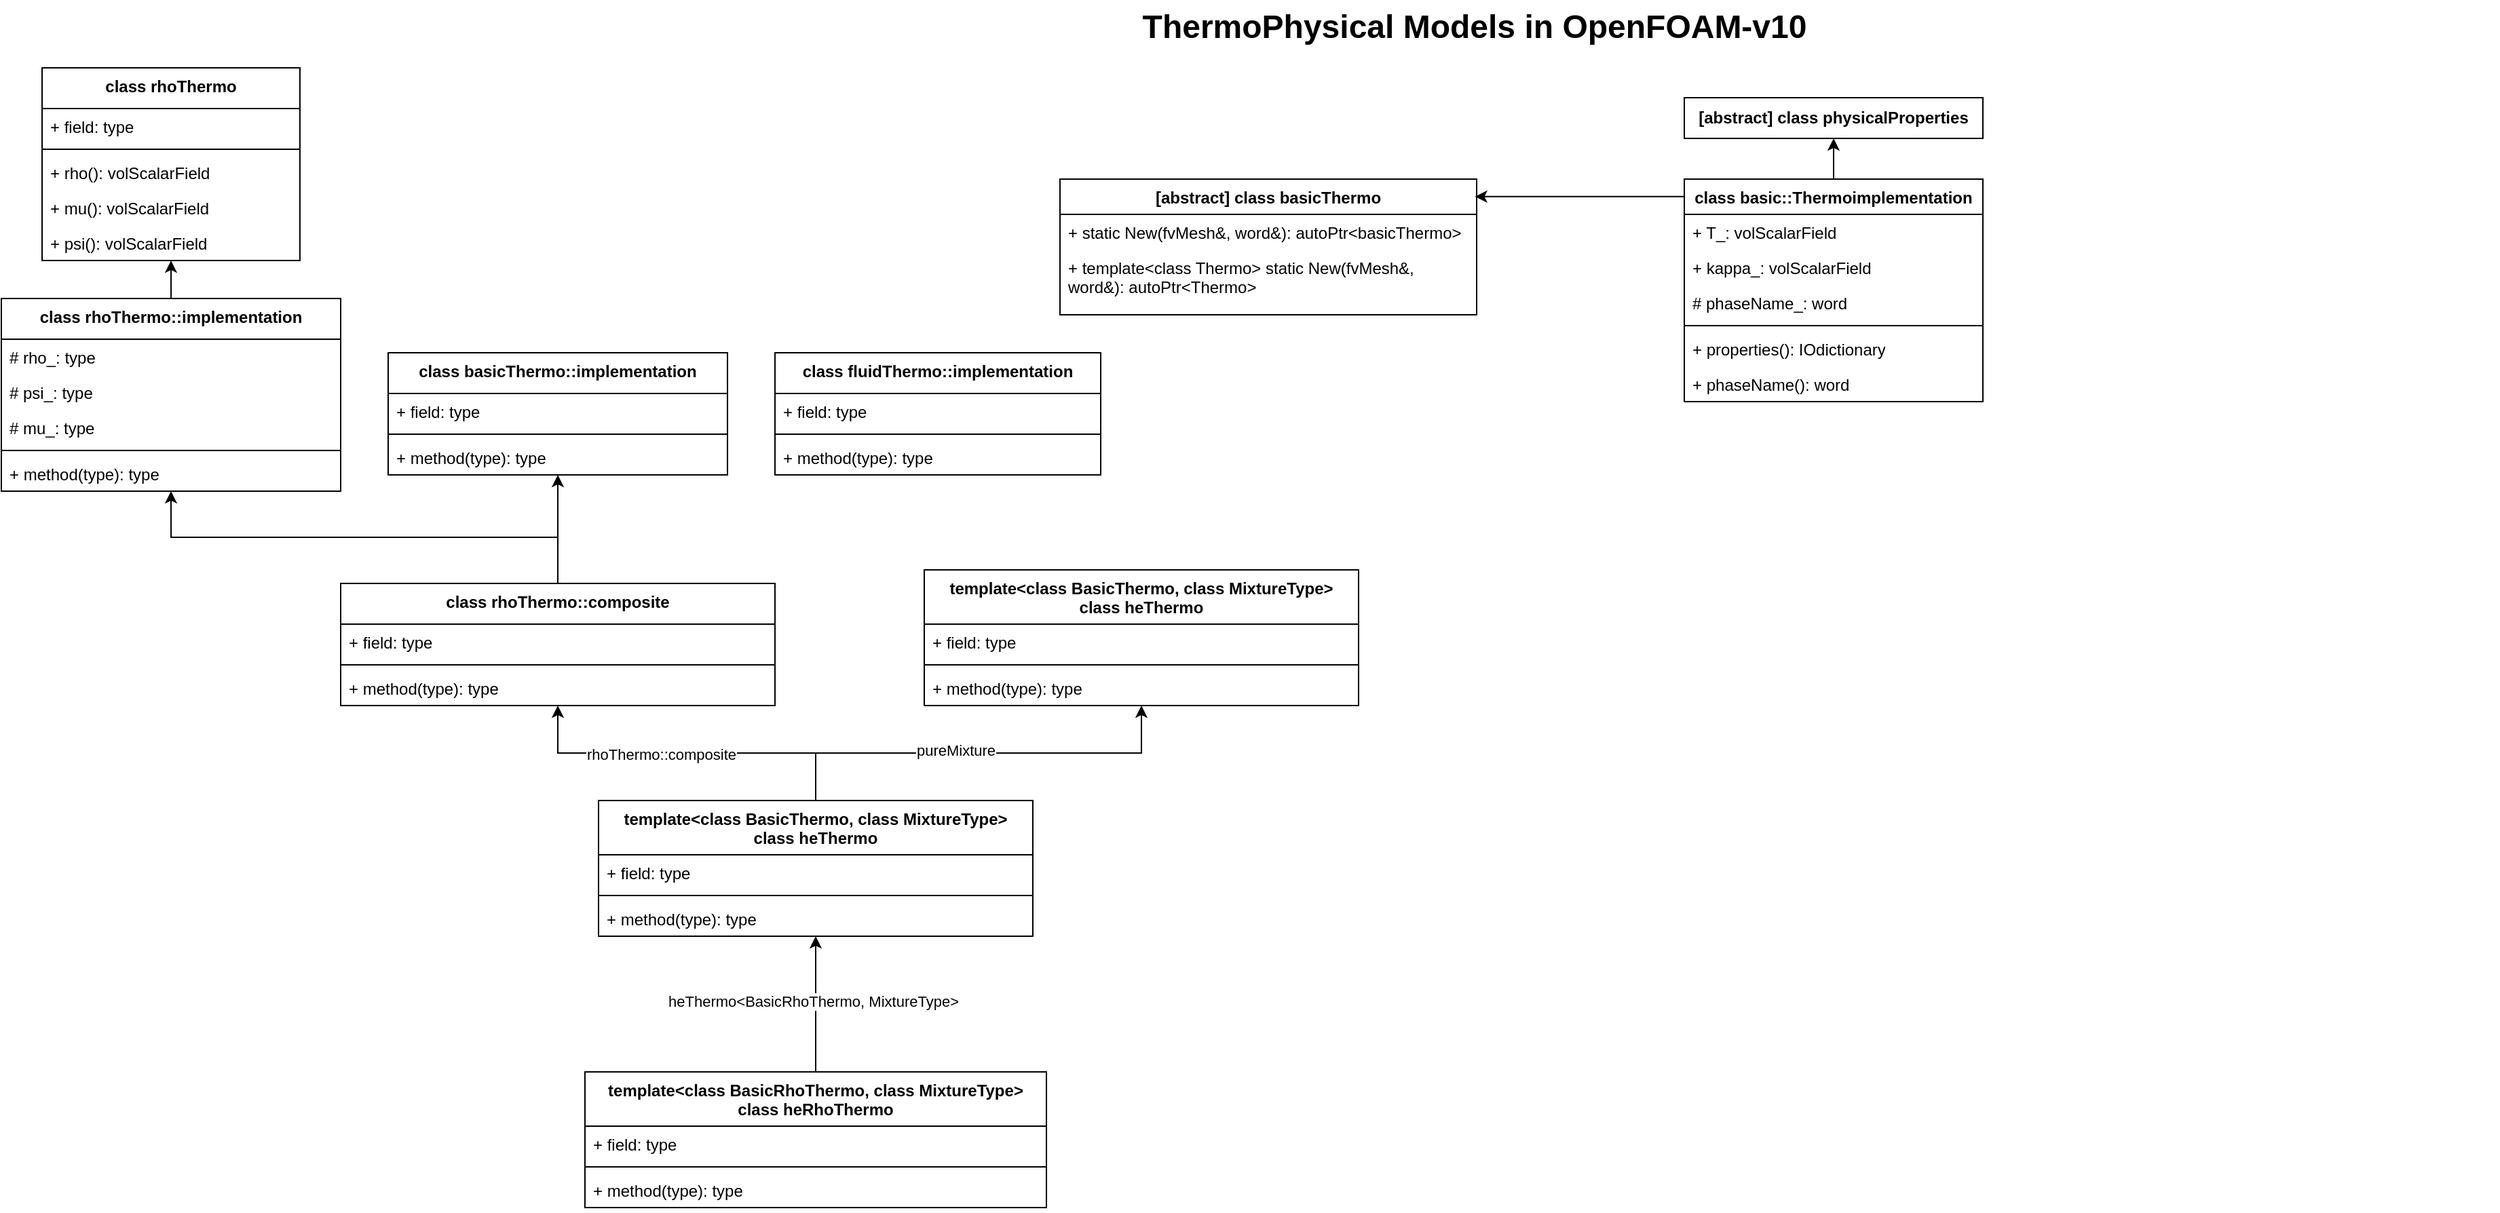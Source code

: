 <mxfile version="27.1.6">
  <diagram name="Page-1" id="929967ad-93f9-6ef4-fab6-5d389245f69c">
    <mxGraphModel dx="3696.5" dy="1061" grid="1" gridSize="10" guides="1" tooltips="1" connect="1" arrows="1" fold="1" page="1" pageScale="1.5" pageWidth="1169" pageHeight="826" background="none" math="0" shadow="0">
      <root>
        <mxCell id="0" style=";html=1;" />
        <mxCell id="1" style=";html=1;" parent="0" />
        <mxCell id="1672d66443f91eb5-23" value="ThermoPhysical Models in OpenFOAM-v10" style="text;strokeColor=none;fillColor=none;html=1;fontSize=24;fontStyle=1;verticalAlign=middle;align=center;" parent="1" vertex="1">
          <mxGeometry x="120" y="40" width="1510" height="40" as="geometry" />
        </mxCell>
        <mxCell id="pPJwcBT-VZS1vUnsElvL-1" value="[abstract] class basicThermo" style="swimlane;fontStyle=1;align=center;verticalAlign=top;childLayout=stackLayout;horizontal=1;startSize=26;horizontalStack=0;resizeParent=1;resizeParentMax=0;resizeLast=0;collapsible=1;marginBottom=0;whiteSpace=wrap;html=1;" vertex="1" parent="1">
          <mxGeometry x="570" y="172" width="307" height="100" as="geometry">
            <mxRectangle x="797" y="150" width="140" height="30" as="alternateBounds" />
          </mxGeometry>
        </mxCell>
        <mxCell id="pPJwcBT-VZS1vUnsElvL-4" value="+ static New(fvMesh&amp;amp;, word&amp;amp;): autoPtr&amp;lt;basicThermo&amp;gt;" style="text;strokeColor=none;fillColor=none;align=left;verticalAlign=top;spacingLeft=4;spacingRight=4;overflow=hidden;rotatable=0;points=[[0,0.5],[1,0.5]];portConstraint=eastwest;whiteSpace=wrap;html=1;" vertex="1" parent="pPJwcBT-VZS1vUnsElvL-1">
          <mxGeometry y="26" width="307" height="26" as="geometry" />
        </mxCell>
        <mxCell id="pPJwcBT-VZS1vUnsElvL-18" value="+ template&amp;lt;class Thermo&amp;gt; static New(fvMesh&amp;amp;, word&amp;amp;): autoPtr&amp;lt;Thermo&amp;gt;" style="text;strokeColor=none;fillColor=none;align=left;verticalAlign=top;spacingLeft=4;spacingRight=4;overflow=hidden;rotatable=0;points=[[0,0.5],[1,0.5]];portConstraint=eastwest;whiteSpace=wrap;html=1;" vertex="1" parent="pPJwcBT-VZS1vUnsElvL-1">
          <mxGeometry y="52" width="307" height="48" as="geometry" />
        </mxCell>
        <mxCell id="pPJwcBT-VZS1vUnsElvL-16" style="edgeStyle=orthogonalEdgeStyle;rounded=0;orthogonalLoop=1;jettySize=auto;html=1;exitX=0.5;exitY=0;exitDx=0;exitDy=0;entryX=0.5;entryY=1;entryDx=0;entryDy=0;" edge="1" parent="1" source="pPJwcBT-VZS1vUnsElvL-8" target="pPJwcBT-VZS1vUnsElvL-15">
          <mxGeometry relative="1" as="geometry" />
        </mxCell>
        <mxCell id="pPJwcBT-VZS1vUnsElvL-8" value="class basic::Thermoimplementation" style="swimlane;fontStyle=1;align=center;verticalAlign=top;childLayout=stackLayout;horizontal=1;startSize=26;horizontalStack=0;resizeParent=1;resizeParentMax=0;resizeLast=0;collapsible=1;marginBottom=0;whiteSpace=wrap;html=1;" vertex="1" parent="1">
          <mxGeometry x="1030" y="172" width="220" height="164" as="geometry">
            <mxRectangle x="797" y="150" width="140" height="30" as="alternateBounds" />
          </mxGeometry>
        </mxCell>
        <mxCell id="pPJwcBT-VZS1vUnsElvL-9" value="+ T_: volScalarField" style="text;strokeColor=none;fillColor=none;align=left;verticalAlign=top;spacingLeft=4;spacingRight=4;overflow=hidden;rotatable=0;points=[[0,0.5],[1,0.5]];portConstraint=eastwest;whiteSpace=wrap;html=1;" vertex="1" parent="pPJwcBT-VZS1vUnsElvL-8">
          <mxGeometry y="26" width="220" height="26" as="geometry" />
        </mxCell>
        <mxCell id="pPJwcBT-VZS1vUnsElvL-10" value="+ kappa_: volScalarField" style="text;strokeColor=none;fillColor=none;align=left;verticalAlign=top;spacingLeft=4;spacingRight=4;overflow=hidden;rotatable=0;points=[[0,0.5],[1,0.5]];portConstraint=eastwest;whiteSpace=wrap;html=1;" vertex="1" parent="pPJwcBT-VZS1vUnsElvL-8">
          <mxGeometry y="52" width="220" height="26" as="geometry" />
        </mxCell>
        <mxCell id="pPJwcBT-VZS1vUnsElvL-11" value="# phaseName_: word" style="text;strokeColor=none;fillColor=none;align=left;verticalAlign=top;spacingLeft=4;spacingRight=4;overflow=hidden;rotatable=0;points=[[0,0.5],[1,0.5]];portConstraint=eastwest;whiteSpace=wrap;html=1;" vertex="1" parent="pPJwcBT-VZS1vUnsElvL-8">
          <mxGeometry y="78" width="220" height="26" as="geometry" />
        </mxCell>
        <mxCell id="pPJwcBT-VZS1vUnsElvL-12" value="" style="line;strokeWidth=1;fillColor=none;align=left;verticalAlign=middle;spacingTop=-1;spacingLeft=3;spacingRight=3;rotatable=0;labelPosition=right;points=[];portConstraint=eastwest;strokeColor=inherit;" vertex="1" parent="pPJwcBT-VZS1vUnsElvL-8">
          <mxGeometry y="104" width="220" height="8" as="geometry" />
        </mxCell>
        <mxCell id="pPJwcBT-VZS1vUnsElvL-13" value="+ properties(): IOdictionary" style="text;strokeColor=none;fillColor=none;align=left;verticalAlign=top;spacingLeft=4;spacingRight=4;overflow=hidden;rotatable=0;points=[[0,0.5],[1,0.5]];portConstraint=eastwest;whiteSpace=wrap;html=1;" vertex="1" parent="pPJwcBT-VZS1vUnsElvL-8">
          <mxGeometry y="112" width="220" height="26" as="geometry" />
        </mxCell>
        <mxCell id="pPJwcBT-VZS1vUnsElvL-17" value="+ phaseName(): word" style="text;strokeColor=none;fillColor=none;align=left;verticalAlign=top;spacingLeft=4;spacingRight=4;overflow=hidden;rotatable=0;points=[[0,0.5],[1,0.5]];portConstraint=eastwest;whiteSpace=wrap;html=1;" vertex="1" parent="pPJwcBT-VZS1vUnsElvL-8">
          <mxGeometry y="138" width="220" height="26" as="geometry" />
        </mxCell>
        <mxCell id="pPJwcBT-VZS1vUnsElvL-14" style="edgeStyle=orthogonalEdgeStyle;rounded=0;orthogonalLoop=1;jettySize=auto;html=1;exitX=0;exitY=0.088;exitDx=0;exitDy=0;exitPerimeter=0;entryX=0.996;entryY=0.129;entryDx=0;entryDy=0;entryPerimeter=0;" edge="1" parent="1" source="pPJwcBT-VZS1vUnsElvL-8" target="pPJwcBT-VZS1vUnsElvL-1">
          <mxGeometry relative="1" as="geometry">
            <mxPoint x="1010" y="185" as="sourcePoint" />
            <mxPoint x="930" y="210" as="targetPoint" />
            <Array as="points">
              <mxPoint x="1030" y="185" />
            </Array>
          </mxGeometry>
        </mxCell>
        <mxCell id="pPJwcBT-VZS1vUnsElvL-15" value="&lt;b&gt;[abstract] class physicalProperties&lt;/b&gt;" style="html=1;whiteSpace=wrap;" vertex="1" parent="1">
          <mxGeometry x="1030" y="112" width="220" height="30" as="geometry" />
        </mxCell>
        <mxCell id="pPJwcBT-VZS1vUnsElvL-27" style="edgeStyle=orthogonalEdgeStyle;rounded=0;orthogonalLoop=1;jettySize=auto;html=1;exitX=0.5;exitY=0;exitDx=0;exitDy=0;" edge="1" parent="1" source="pPJwcBT-VZS1vUnsElvL-19" target="pPJwcBT-VZS1vUnsElvL-23">
          <mxGeometry relative="1" as="geometry" />
        </mxCell>
        <mxCell id="pPJwcBT-VZS1vUnsElvL-28" value="heThermo&amp;lt;BasicRhoThermo, MixtureType&amp;gt;" style="edgeLabel;html=1;align=center;verticalAlign=middle;resizable=0;points=[];" vertex="1" connectable="0" parent="pPJwcBT-VZS1vUnsElvL-27">
          <mxGeometry x="0.063" y="2" relative="1" as="geometry">
            <mxPoint y="1" as="offset" />
          </mxGeometry>
        </mxCell>
        <mxCell id="pPJwcBT-VZS1vUnsElvL-19" value="&lt;div&gt;template&amp;lt;class BasicRhoThermo, class MixtureType&amp;gt;&lt;/div&gt;&lt;div&gt;class heRhoThermo&lt;/div&gt;" style="swimlane;fontStyle=1;align=center;verticalAlign=top;childLayout=stackLayout;horizontal=1;startSize=40;horizontalStack=0;resizeParent=1;resizeParentMax=0;resizeLast=0;collapsible=1;marginBottom=0;whiteSpace=wrap;html=1;" vertex="1" parent="1">
          <mxGeometry x="220" y="830" width="340" height="100" as="geometry" />
        </mxCell>
        <mxCell id="pPJwcBT-VZS1vUnsElvL-20" value="+ field: type" style="text;strokeColor=none;fillColor=none;align=left;verticalAlign=top;spacingLeft=4;spacingRight=4;overflow=hidden;rotatable=0;points=[[0,0.5],[1,0.5]];portConstraint=eastwest;whiteSpace=wrap;html=1;" vertex="1" parent="pPJwcBT-VZS1vUnsElvL-19">
          <mxGeometry y="40" width="340" height="26" as="geometry" />
        </mxCell>
        <mxCell id="pPJwcBT-VZS1vUnsElvL-21" value="" style="line;strokeWidth=1;fillColor=none;align=left;verticalAlign=middle;spacingTop=-1;spacingLeft=3;spacingRight=3;rotatable=0;labelPosition=right;points=[];portConstraint=eastwest;strokeColor=inherit;" vertex="1" parent="pPJwcBT-VZS1vUnsElvL-19">
          <mxGeometry y="66" width="340" height="8" as="geometry" />
        </mxCell>
        <mxCell id="pPJwcBT-VZS1vUnsElvL-22" value="+ method(type): type" style="text;strokeColor=none;fillColor=none;align=left;verticalAlign=top;spacingLeft=4;spacingRight=4;overflow=hidden;rotatable=0;points=[[0,0.5],[1,0.5]];portConstraint=eastwest;whiteSpace=wrap;html=1;" vertex="1" parent="pPJwcBT-VZS1vUnsElvL-19">
          <mxGeometry y="74" width="340" height="26" as="geometry" />
        </mxCell>
        <mxCell id="pPJwcBT-VZS1vUnsElvL-33" style="edgeStyle=orthogonalEdgeStyle;rounded=0;orthogonalLoop=1;jettySize=auto;html=1;exitX=0.5;exitY=0;exitDx=0;exitDy=0;" edge="1" parent="1" source="pPJwcBT-VZS1vUnsElvL-23" target="pPJwcBT-VZS1vUnsElvL-29">
          <mxGeometry relative="1" as="geometry" />
        </mxCell>
        <mxCell id="pPJwcBT-VZS1vUnsElvL-34" value="pureMixture" style="edgeLabel;html=1;align=center;verticalAlign=middle;resizable=0;points=[];" vertex="1" connectable="0" parent="pPJwcBT-VZS1vUnsElvL-33">
          <mxGeometry x="-0.111" y="2" relative="1" as="geometry">
            <mxPoint as="offset" />
          </mxGeometry>
        </mxCell>
        <mxCell id="pPJwcBT-VZS1vUnsElvL-39" style="edgeStyle=orthogonalEdgeStyle;rounded=0;orthogonalLoop=1;jettySize=auto;html=1;exitX=0.5;exitY=0;exitDx=0;exitDy=0;" edge="1" parent="1" source="pPJwcBT-VZS1vUnsElvL-23" target="pPJwcBT-VZS1vUnsElvL-35">
          <mxGeometry relative="1" as="geometry" />
        </mxCell>
        <mxCell id="pPJwcBT-VZS1vUnsElvL-40" value="rhoThermo::composite" style="edgeLabel;html=1;align=center;verticalAlign=middle;resizable=0;points=[];" vertex="1" connectable="0" parent="pPJwcBT-VZS1vUnsElvL-39">
          <mxGeometry x="0.147" y="1" relative="1" as="geometry">
            <mxPoint as="offset" />
          </mxGeometry>
        </mxCell>
        <mxCell id="pPJwcBT-VZS1vUnsElvL-23" value="&lt;div&gt;template&amp;lt;class BasicThermo, class MixtureType&amp;gt;&lt;/div&gt;&lt;div&gt;class heThermo&lt;/div&gt;" style="swimlane;fontStyle=1;align=center;verticalAlign=top;childLayout=stackLayout;horizontal=1;startSize=40;horizontalStack=0;resizeParent=1;resizeParentMax=0;resizeLast=0;collapsible=1;marginBottom=0;whiteSpace=wrap;html=1;" vertex="1" parent="1">
          <mxGeometry x="230" y="630" width="320" height="100" as="geometry" />
        </mxCell>
        <mxCell id="pPJwcBT-VZS1vUnsElvL-24" value="+ field: type" style="text;strokeColor=none;fillColor=none;align=left;verticalAlign=top;spacingLeft=4;spacingRight=4;overflow=hidden;rotatable=0;points=[[0,0.5],[1,0.5]];portConstraint=eastwest;whiteSpace=wrap;html=1;" vertex="1" parent="pPJwcBT-VZS1vUnsElvL-23">
          <mxGeometry y="40" width="320" height="26" as="geometry" />
        </mxCell>
        <mxCell id="pPJwcBT-VZS1vUnsElvL-25" value="" style="line;strokeWidth=1;fillColor=none;align=left;verticalAlign=middle;spacingTop=-1;spacingLeft=3;spacingRight=3;rotatable=0;labelPosition=right;points=[];portConstraint=eastwest;strokeColor=inherit;" vertex="1" parent="pPJwcBT-VZS1vUnsElvL-23">
          <mxGeometry y="66" width="320" height="8" as="geometry" />
        </mxCell>
        <mxCell id="pPJwcBT-VZS1vUnsElvL-26" value="+ method(type): type" style="text;strokeColor=none;fillColor=none;align=left;verticalAlign=top;spacingLeft=4;spacingRight=4;overflow=hidden;rotatable=0;points=[[0,0.5],[1,0.5]];portConstraint=eastwest;whiteSpace=wrap;html=1;" vertex="1" parent="pPJwcBT-VZS1vUnsElvL-23">
          <mxGeometry y="74" width="320" height="26" as="geometry" />
        </mxCell>
        <mxCell id="pPJwcBT-VZS1vUnsElvL-29" value="&lt;div&gt;template&amp;lt;class BasicThermo, class MixtureType&amp;gt;&lt;/div&gt;&lt;div&gt;class heThermo&lt;/div&gt;" style="swimlane;fontStyle=1;align=center;verticalAlign=top;childLayout=stackLayout;horizontal=1;startSize=40;horizontalStack=0;resizeParent=1;resizeParentMax=0;resizeLast=0;collapsible=1;marginBottom=0;whiteSpace=wrap;html=1;" vertex="1" parent="1">
          <mxGeometry x="470" y="460" width="320" height="100" as="geometry" />
        </mxCell>
        <mxCell id="pPJwcBT-VZS1vUnsElvL-30" value="+ field: type" style="text;strokeColor=none;fillColor=none;align=left;verticalAlign=top;spacingLeft=4;spacingRight=4;overflow=hidden;rotatable=0;points=[[0,0.5],[1,0.5]];portConstraint=eastwest;whiteSpace=wrap;html=1;" vertex="1" parent="pPJwcBT-VZS1vUnsElvL-29">
          <mxGeometry y="40" width="320" height="26" as="geometry" />
        </mxCell>
        <mxCell id="pPJwcBT-VZS1vUnsElvL-31" value="" style="line;strokeWidth=1;fillColor=none;align=left;verticalAlign=middle;spacingTop=-1;spacingLeft=3;spacingRight=3;rotatable=0;labelPosition=right;points=[];portConstraint=eastwest;strokeColor=inherit;" vertex="1" parent="pPJwcBT-VZS1vUnsElvL-29">
          <mxGeometry y="66" width="320" height="8" as="geometry" />
        </mxCell>
        <mxCell id="pPJwcBT-VZS1vUnsElvL-32" value="+ method(type): type" style="text;strokeColor=none;fillColor=none;align=left;verticalAlign=top;spacingLeft=4;spacingRight=4;overflow=hidden;rotatable=0;points=[[0,0.5],[1,0.5]];portConstraint=eastwest;whiteSpace=wrap;html=1;" vertex="1" parent="pPJwcBT-VZS1vUnsElvL-29">
          <mxGeometry y="74" width="320" height="26" as="geometry" />
        </mxCell>
        <mxCell id="pPJwcBT-VZS1vUnsElvL-50" value="" style="edgeStyle=orthogonalEdgeStyle;rounded=0;orthogonalLoop=1;jettySize=auto;html=1;" edge="1" parent="1" source="pPJwcBT-VZS1vUnsElvL-35" target="pPJwcBT-VZS1vUnsElvL-46">
          <mxGeometry relative="1" as="geometry" />
        </mxCell>
        <mxCell id="pPJwcBT-VZS1vUnsElvL-65" style="edgeStyle=orthogonalEdgeStyle;rounded=0;orthogonalLoop=1;jettySize=auto;html=1;exitX=0.5;exitY=0;exitDx=0;exitDy=0;" edge="1" parent="1" source="pPJwcBT-VZS1vUnsElvL-35" target="pPJwcBT-VZS1vUnsElvL-61">
          <mxGeometry relative="1" as="geometry" />
        </mxCell>
        <mxCell id="pPJwcBT-VZS1vUnsElvL-35" value="&lt;div&gt;&lt;span style=&quot;background-color: transparent; color: light-dark(rgb(0, 0, 0), rgb(255, 255, 255));&quot;&gt;class rhoThermo::composite&lt;/span&gt;&lt;/div&gt;" style="swimlane;fontStyle=1;align=center;verticalAlign=top;childLayout=stackLayout;horizontal=1;startSize=30;horizontalStack=0;resizeParent=1;resizeParentMax=0;resizeLast=0;collapsible=1;marginBottom=0;whiteSpace=wrap;html=1;" vertex="1" parent="1">
          <mxGeometry x="40" y="470" width="320" height="90" as="geometry" />
        </mxCell>
        <mxCell id="pPJwcBT-VZS1vUnsElvL-36" value="+ field: type" style="text;strokeColor=none;fillColor=none;align=left;verticalAlign=top;spacingLeft=4;spacingRight=4;overflow=hidden;rotatable=0;points=[[0,0.5],[1,0.5]];portConstraint=eastwest;whiteSpace=wrap;html=1;" vertex="1" parent="pPJwcBT-VZS1vUnsElvL-35">
          <mxGeometry y="30" width="320" height="26" as="geometry" />
        </mxCell>
        <mxCell id="pPJwcBT-VZS1vUnsElvL-37" value="" style="line;strokeWidth=1;fillColor=none;align=left;verticalAlign=middle;spacingTop=-1;spacingLeft=3;spacingRight=3;rotatable=0;labelPosition=right;points=[];portConstraint=eastwest;strokeColor=inherit;" vertex="1" parent="pPJwcBT-VZS1vUnsElvL-35">
          <mxGeometry y="56" width="320" height="8" as="geometry" />
        </mxCell>
        <mxCell id="pPJwcBT-VZS1vUnsElvL-38" value="+ method(type): type" style="text;strokeColor=none;fillColor=none;align=left;verticalAlign=top;spacingLeft=4;spacingRight=4;overflow=hidden;rotatable=0;points=[[0,0.5],[1,0.5]];portConstraint=eastwest;whiteSpace=wrap;html=1;" vertex="1" parent="pPJwcBT-VZS1vUnsElvL-35">
          <mxGeometry y="64" width="320" height="26" as="geometry" />
        </mxCell>
        <mxCell id="pPJwcBT-VZS1vUnsElvL-46" value="&lt;div&gt;&lt;span style=&quot;background-color: transparent; color: light-dark(rgb(0, 0, 0), rgb(255, 255, 255));&quot;&gt;class basicThermo::implementation&lt;/span&gt;&lt;/div&gt;" style="swimlane;fontStyle=1;align=center;verticalAlign=top;childLayout=stackLayout;horizontal=1;startSize=30;horizontalStack=0;resizeParent=1;resizeParentMax=0;resizeLast=0;collapsible=1;marginBottom=0;whiteSpace=wrap;html=1;" vertex="1" parent="1">
          <mxGeometry x="75" y="300" width="250" height="90" as="geometry" />
        </mxCell>
        <mxCell id="pPJwcBT-VZS1vUnsElvL-47" value="+ field: type" style="text;strokeColor=none;fillColor=none;align=left;verticalAlign=top;spacingLeft=4;spacingRight=4;overflow=hidden;rotatable=0;points=[[0,0.5],[1,0.5]];portConstraint=eastwest;whiteSpace=wrap;html=1;" vertex="1" parent="pPJwcBT-VZS1vUnsElvL-46">
          <mxGeometry y="30" width="250" height="26" as="geometry" />
        </mxCell>
        <mxCell id="pPJwcBT-VZS1vUnsElvL-48" value="" style="line;strokeWidth=1;fillColor=none;align=left;verticalAlign=middle;spacingTop=-1;spacingLeft=3;spacingRight=3;rotatable=0;labelPosition=right;points=[];portConstraint=eastwest;strokeColor=inherit;" vertex="1" parent="pPJwcBT-VZS1vUnsElvL-46">
          <mxGeometry y="56" width="250" height="8" as="geometry" />
        </mxCell>
        <mxCell id="pPJwcBT-VZS1vUnsElvL-49" value="+ method(type): type" style="text;strokeColor=none;fillColor=none;align=left;verticalAlign=top;spacingLeft=4;spacingRight=4;overflow=hidden;rotatable=0;points=[[0,0.5],[1,0.5]];portConstraint=eastwest;whiteSpace=wrap;html=1;" vertex="1" parent="pPJwcBT-VZS1vUnsElvL-46">
          <mxGeometry y="64" width="250" height="26" as="geometry" />
        </mxCell>
        <mxCell id="pPJwcBT-VZS1vUnsElvL-57" value="&lt;div&gt;&lt;span style=&quot;background-color: transparent; color: light-dark(rgb(0, 0, 0), rgb(255, 255, 255));&quot;&gt;class fluidThermo::implementation&lt;/span&gt;&lt;/div&gt;" style="swimlane;fontStyle=1;align=center;verticalAlign=top;childLayout=stackLayout;horizontal=1;startSize=30;horizontalStack=0;resizeParent=1;resizeParentMax=0;resizeLast=0;collapsible=1;marginBottom=0;whiteSpace=wrap;html=1;" vertex="1" parent="1">
          <mxGeometry x="360" y="300" width="240" height="90" as="geometry" />
        </mxCell>
        <mxCell id="pPJwcBT-VZS1vUnsElvL-58" value="+ field: type" style="text;strokeColor=none;fillColor=none;align=left;verticalAlign=top;spacingLeft=4;spacingRight=4;overflow=hidden;rotatable=0;points=[[0,0.5],[1,0.5]];portConstraint=eastwest;whiteSpace=wrap;html=1;" vertex="1" parent="pPJwcBT-VZS1vUnsElvL-57">
          <mxGeometry y="30" width="240" height="26" as="geometry" />
        </mxCell>
        <mxCell id="pPJwcBT-VZS1vUnsElvL-59" value="" style="line;strokeWidth=1;fillColor=none;align=left;verticalAlign=middle;spacingTop=-1;spacingLeft=3;spacingRight=3;rotatable=0;labelPosition=right;points=[];portConstraint=eastwest;strokeColor=inherit;" vertex="1" parent="pPJwcBT-VZS1vUnsElvL-57">
          <mxGeometry y="56" width="240" height="8" as="geometry" />
        </mxCell>
        <mxCell id="pPJwcBT-VZS1vUnsElvL-60" value="+ method(type): type" style="text;strokeColor=none;fillColor=none;align=left;verticalAlign=top;spacingLeft=4;spacingRight=4;overflow=hidden;rotatable=0;points=[[0,0.5],[1,0.5]];portConstraint=eastwest;whiteSpace=wrap;html=1;" vertex="1" parent="pPJwcBT-VZS1vUnsElvL-57">
          <mxGeometry y="64" width="240" height="26" as="geometry" />
        </mxCell>
        <mxCell id="pPJwcBT-VZS1vUnsElvL-70" value="" style="edgeStyle=orthogonalEdgeStyle;rounded=0;orthogonalLoop=1;jettySize=auto;html=1;" edge="1" parent="1" source="pPJwcBT-VZS1vUnsElvL-61" target="pPJwcBT-VZS1vUnsElvL-66">
          <mxGeometry relative="1" as="geometry" />
        </mxCell>
        <mxCell id="pPJwcBT-VZS1vUnsElvL-61" value="&lt;div&gt;&lt;span style=&quot;background-color: transparent; color: light-dark(rgb(0, 0, 0), rgb(255, 255, 255));&quot;&gt;class rhoThermo::implementation&lt;/span&gt;&lt;/div&gt;" style="swimlane;fontStyle=1;align=center;verticalAlign=top;childLayout=stackLayout;horizontal=1;startSize=30;horizontalStack=0;resizeParent=1;resizeParentMax=0;resizeLast=0;collapsible=1;marginBottom=0;whiteSpace=wrap;html=1;" vertex="1" parent="1">
          <mxGeometry x="-210" y="260" width="250" height="142" as="geometry" />
        </mxCell>
        <mxCell id="pPJwcBT-VZS1vUnsElvL-73" value="# rho_: type" style="text;strokeColor=none;fillColor=none;align=left;verticalAlign=top;spacingLeft=4;spacingRight=4;overflow=hidden;rotatable=0;points=[[0,0.5],[1,0.5]];portConstraint=eastwest;whiteSpace=wrap;html=1;" vertex="1" parent="pPJwcBT-VZS1vUnsElvL-61">
          <mxGeometry y="30" width="250" height="26" as="geometry" />
        </mxCell>
        <mxCell id="pPJwcBT-VZS1vUnsElvL-74" value="# psi_: type" style="text;strokeColor=none;fillColor=none;align=left;verticalAlign=top;spacingLeft=4;spacingRight=4;overflow=hidden;rotatable=0;points=[[0,0.5],[1,0.5]];portConstraint=eastwest;whiteSpace=wrap;html=1;" vertex="1" parent="pPJwcBT-VZS1vUnsElvL-61">
          <mxGeometry y="56" width="250" height="26" as="geometry" />
        </mxCell>
        <mxCell id="pPJwcBT-VZS1vUnsElvL-62" value="# mu_: type" style="text;strokeColor=none;fillColor=none;align=left;verticalAlign=top;spacingLeft=4;spacingRight=4;overflow=hidden;rotatable=0;points=[[0,0.5],[1,0.5]];portConstraint=eastwest;whiteSpace=wrap;html=1;" vertex="1" parent="pPJwcBT-VZS1vUnsElvL-61">
          <mxGeometry y="82" width="250" height="26" as="geometry" />
        </mxCell>
        <mxCell id="pPJwcBT-VZS1vUnsElvL-63" value="" style="line;strokeWidth=1;fillColor=none;align=left;verticalAlign=middle;spacingTop=-1;spacingLeft=3;spacingRight=3;rotatable=0;labelPosition=right;points=[];portConstraint=eastwest;strokeColor=inherit;" vertex="1" parent="pPJwcBT-VZS1vUnsElvL-61">
          <mxGeometry y="108" width="250" height="8" as="geometry" />
        </mxCell>
        <mxCell id="pPJwcBT-VZS1vUnsElvL-64" value="+ method(type): type" style="text;strokeColor=none;fillColor=none;align=left;verticalAlign=top;spacingLeft=4;spacingRight=4;overflow=hidden;rotatable=0;points=[[0,0.5],[1,0.5]];portConstraint=eastwest;whiteSpace=wrap;html=1;" vertex="1" parent="pPJwcBT-VZS1vUnsElvL-61">
          <mxGeometry y="116" width="250" height="26" as="geometry" />
        </mxCell>
        <mxCell id="pPJwcBT-VZS1vUnsElvL-66" value="&lt;div&gt;&lt;span style=&quot;background-color: transparent; color: light-dark(rgb(0, 0, 0), rgb(255, 255, 255));&quot;&gt;class rhoThermo&lt;/span&gt;&lt;/div&gt;" style="swimlane;fontStyle=1;align=center;verticalAlign=top;childLayout=stackLayout;horizontal=1;startSize=30;horizontalStack=0;resizeParent=1;resizeParentMax=0;resizeLast=0;collapsible=1;marginBottom=0;whiteSpace=wrap;html=1;" vertex="1" parent="1">
          <mxGeometry x="-180" y="90" width="190" height="142" as="geometry" />
        </mxCell>
        <mxCell id="pPJwcBT-VZS1vUnsElvL-67" value="+ field: type" style="text;strokeColor=none;fillColor=none;align=left;verticalAlign=top;spacingLeft=4;spacingRight=4;overflow=hidden;rotatable=0;points=[[0,0.5],[1,0.5]];portConstraint=eastwest;whiteSpace=wrap;html=1;" vertex="1" parent="pPJwcBT-VZS1vUnsElvL-66">
          <mxGeometry y="30" width="190" height="26" as="geometry" />
        </mxCell>
        <mxCell id="pPJwcBT-VZS1vUnsElvL-68" value="" style="line;strokeWidth=1;fillColor=none;align=left;verticalAlign=middle;spacingTop=-1;spacingLeft=3;spacingRight=3;rotatable=0;labelPosition=right;points=[];portConstraint=eastwest;strokeColor=inherit;" vertex="1" parent="pPJwcBT-VZS1vUnsElvL-66">
          <mxGeometry y="56" width="190" height="8" as="geometry" />
        </mxCell>
        <mxCell id="pPJwcBT-VZS1vUnsElvL-69" value="+ rho(): volScalarField" style="text;strokeColor=none;fillColor=none;align=left;verticalAlign=top;spacingLeft=4;spacingRight=4;overflow=hidden;rotatable=0;points=[[0,0.5],[1,0.5]];portConstraint=eastwest;whiteSpace=wrap;html=1;" vertex="1" parent="pPJwcBT-VZS1vUnsElvL-66">
          <mxGeometry y="64" width="190" height="26" as="geometry" />
        </mxCell>
        <mxCell id="pPJwcBT-VZS1vUnsElvL-71" value="+ mu(): volScalarField" style="text;strokeColor=none;fillColor=none;align=left;verticalAlign=top;spacingLeft=4;spacingRight=4;overflow=hidden;rotatable=0;points=[[0,0.5],[1,0.5]];portConstraint=eastwest;whiteSpace=wrap;html=1;" vertex="1" parent="pPJwcBT-VZS1vUnsElvL-66">
          <mxGeometry y="90" width="190" height="26" as="geometry" />
        </mxCell>
        <mxCell id="pPJwcBT-VZS1vUnsElvL-72" value="+ psi(): volScalarField" style="text;strokeColor=none;fillColor=none;align=left;verticalAlign=top;spacingLeft=4;spacingRight=4;overflow=hidden;rotatable=0;points=[[0,0.5],[1,0.5]];portConstraint=eastwest;whiteSpace=wrap;html=1;" vertex="1" parent="pPJwcBT-VZS1vUnsElvL-66">
          <mxGeometry y="116" width="190" height="26" as="geometry" />
        </mxCell>
      </root>
    </mxGraphModel>
  </diagram>
</mxfile>
